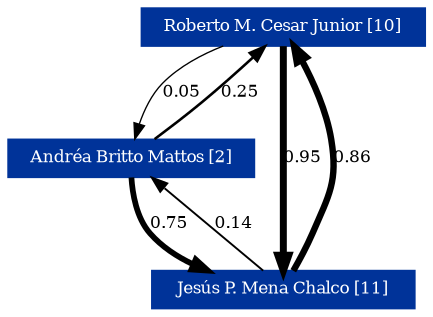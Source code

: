 strict digraph grafo3 {
	graph [bb="0,0,210,146", id=grafo3, overlap=False];
	node [label="\N", fontsize=8, shape=rectangle, style=filled];
	0 [label="Roberto M. Cesar Junior [10]", URL="http://lattes.cnpq.br/2240951178648368", color="#003399", fontcolor="#FFFFFF", height="0.25", pos="142,137", width="1.8889"];
	2 [label="Andréa Britto Mattos [2]", URL="http://lattes.cnpq.br/2837012019824386", color="#003399", fontcolor="#FFFFFF", height="0.25", pos="142,9", width="1.6389"];
	1 [label="Jesús P. Mena Chalco [11]", URL="http://lattes.cnpq.br/4727357182510680", color="#003399", fontcolor="#FFFFFF", height="0.25", pos="63,73", width="1.75"];
	0 -> 2 [arrowhead=normal, arrowsize="0.75", fontsize=8, label="0.05", lp="151.5,73", penwidth="0.65", pos="e,142,18.122 142,127.79 142,106.39 142,53.03 142,25.703"];
	0 -> 1 [arrowhead=normal, arrowsize="0.75", fontsize=8, label="0.95", lp="90.5,105", penwidth="3.35", pos="e,65.525,82.304 110.62,127.97 100.24,123.8 89.252,117.96 81,110 75.185,104.39 70.995,96.517 68.129,89.474"];
	1 -> 0 [arrowhead=normal, arrowsize="0.75", fontsize=8, label="0.86", lp="120.5,105", penwidth="3.08", pos="e,132.21,127.92 76.233,82.21 83.389,87.301 92.31,93.828 100,100 109.06,107.27 118.81,115.82 126.64,122.86"];
	1 -> 2 [arrowhead=normal, arrowsize="0.75", fontsize=8, label="0.14", lp="90.5,41", penwidth="0.92", pos="e,110.62,18.028 65.525,63.696 68.177,55.475 73.082,43.637 81,36 87.318,29.906 95.242,25.053 103.27,21.242"];
	2 -> 0 [arrowhead=normal, arrowsize="0.75", fontsize=8, label="0.25", lp="174.5,73", penwidth="1.25", pos="e,147.54,127.68 147.86,18.234 155.83,31.88 168.7,58.371 165,82 162.84,95.791 156.57,110.32 151.12,120.98"];
	2 -> 1 [arrowhead=normal, arrowsize="0.75", fontsize=8, label="0.75", lp="120.5,41", penwidth="2.75", pos="e,76.233,63.79 132.21,18.085 123.83,25.742 111.37,36.877 100,46 94.473,50.436 88.309,55.056 82.623,59.194"];
}
